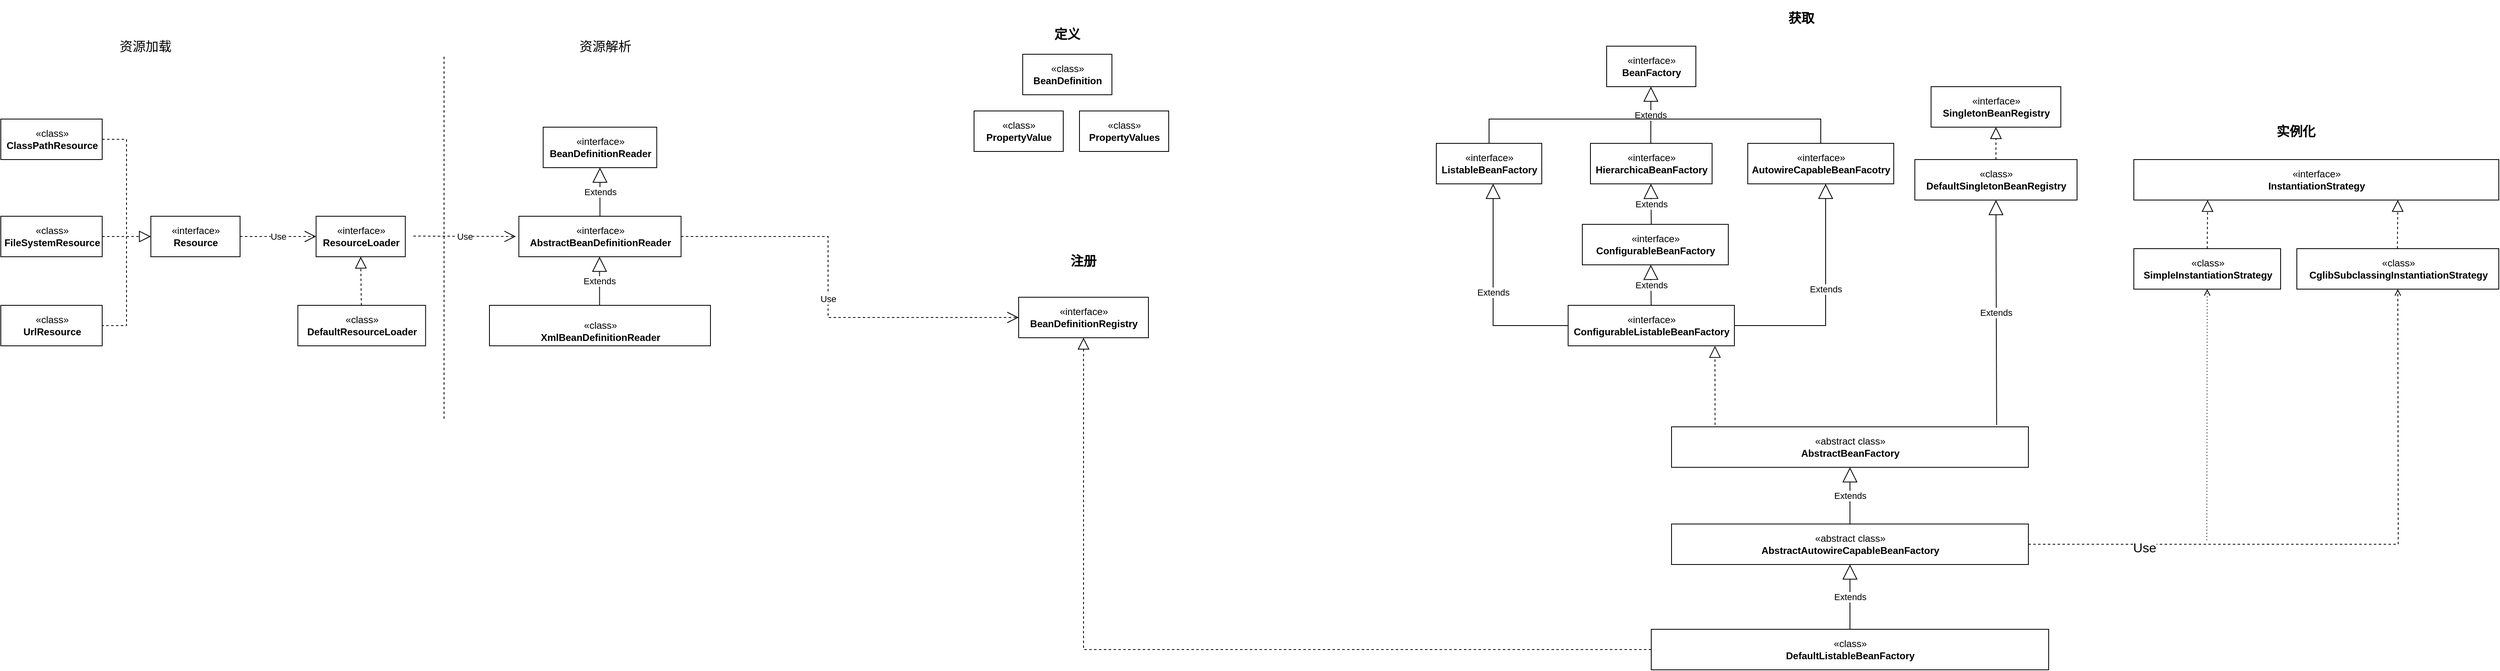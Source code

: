 <mxfile version="20.5.3" type="embed"><diagram id="23iRSUPoRavnBvh4doch" name="Page-1"><mxGraphModel dx="3517" dy="841" grid="1" gridSize="10" guides="1" tooltips="1" connect="1" arrows="1" fold="1" page="1" pageScale="1" pageWidth="827" pageHeight="1169" math="0" shadow="0"><root><mxCell id="0"/><mxCell id="1" parent="0"/><mxCell id="3" value="&lt;br&gt;«interface»&lt;br&gt;&lt;b&gt;BeanFactory&lt;br&gt;&lt;br&gt;&lt;/b&gt;" style="html=1;" parent="1" vertex="1"><mxGeometry x="240" y="70" width="110" height="50" as="geometry"/></mxCell><mxCell id="12" value="&lt;br&gt;«abstract class»&lt;br&gt;&lt;b&gt;AbstractBeanFactory&lt;br&gt;&lt;br&gt;&lt;/b&gt;" style="html=1;" parent="1" vertex="1"><mxGeometry x="320" y="540" width="440" height="50" as="geometry"/></mxCell><mxCell id="15" value="«abstract class»&lt;br&gt;&lt;b&gt;AbstractAutowireCapableBeanFactory&lt;/b&gt;" style="html=1;" parent="1" vertex="1"><mxGeometry x="320" y="660" width="440" height="50" as="geometry"/></mxCell><mxCell id="19" value="«interface»&lt;br&gt;&lt;b&gt;BeanDefinitionRegistry&lt;/b&gt;" style="html=1;" parent="1" vertex="1"><mxGeometry x="-485" y="380" width="160" height="50" as="geometry"/></mxCell><mxCell id="20" value="«class»&lt;br&gt;&lt;b&gt;DefaultListableBeanFactory&lt;/b&gt;" style="html=1;" parent="1" vertex="1"><mxGeometry x="295" y="790" width="490" height="50" as="geometry"/></mxCell><mxCell id="21" value="«interface»&lt;br&gt;&lt;b&gt;SingletonBeanRegistry&lt;/b&gt;" style="html=1;" parent="1" vertex="1"><mxGeometry x="640" y="120" width="160" height="50" as="geometry"/></mxCell><mxCell id="22" value="«class»&lt;br&gt;&lt;b&gt;DefaultSingletonBeanRegistry&lt;/b&gt;" style="html=1;" parent="1" vertex="1"><mxGeometry x="620" y="210" width="200" height="50" as="geometry"/></mxCell><mxCell id="25" value="&lt;br&gt;«class»&lt;br&gt;&lt;b&gt;BeanDefinition&lt;br&gt;&lt;br&gt;&lt;/b&gt;" style="html=1;" parent="1" vertex="1"><mxGeometry x="-480" y="80" width="110" height="50" as="geometry"/></mxCell><object label="" id="27"><mxCell style="endArrow=block;dashed=1;endFill=0;endSize=12;html=1;rounded=0;exitX=0.122;exitY=-0.044;exitDx=0;exitDy=0;exitPerimeter=0;entryX=0.883;entryY=1.004;entryDx=0;entryDy=0;entryPerimeter=0;" parent="1" source="12" target="93" edge="1"><mxGeometry width="160" relative="1" as="geometry"><mxPoint x="390" y="310" as="sourcePoint"/><mxPoint x="610" y="380" as="targetPoint"/></mxGeometry></mxCell></object><mxCell id="28" value="Extends" style="endArrow=block;endSize=16;endFill=0;html=1;rounded=0;entryX=0.5;entryY=1;entryDx=0;entryDy=0;exitX=0.5;exitY=0;exitDx=0;exitDy=0;" parent="1" source="15" target="12" edge="1"><mxGeometry width="160" relative="1" as="geometry"><mxPoint x="389" y="430" as="sourcePoint"/><mxPoint x="505" y="380" as="targetPoint"/></mxGeometry></mxCell><mxCell id="30" value="" style="endArrow=block;dashed=1;endFill=0;endSize=12;html=1;rounded=0;exitX=0.5;exitY=0;exitDx=0;exitDy=0;entryX=0.5;entryY=1;entryDx=0;entryDy=0;" parent="1" source="22" target="21" edge="1"><mxGeometry width="160" relative="1" as="geometry"><mxPoint x="670" y="190" as="sourcePoint"/><mxPoint x="830" y="190" as="targetPoint"/></mxGeometry></mxCell><mxCell id="31" value="" style="endArrow=block;dashed=1;endFill=0;endSize=12;html=1;rounded=0;entryX=0.5;entryY=1;entryDx=0;entryDy=0;exitX=0;exitY=0.5;exitDx=0;exitDy=0;" parent="1" source="20" target="19" edge="1"><mxGeometry width="160" relative="1" as="geometry"><mxPoint x="110" y="530" as="sourcePoint"/><mxPoint x="270" y="390" as="targetPoint"/><Array as="points"><mxPoint x="-405" y="815"/></Array></mxGeometry></mxCell><mxCell id="36" value="&lt;div style=&quot;&quot;&gt;&lt;pre style=&quot;&quot;&gt;&lt;b&gt;&lt;font style=&quot;font-size: 16px;&quot;&gt;注册&lt;/font&gt;&lt;/b&gt;&lt;/pre&gt;&lt;/div&gt;" style="text;html=1;strokeColor=none;fillColor=none;align=center;verticalAlign=middle;whiteSpace=wrap;rounded=0;" parent="1" vertex="1"><mxGeometry x="-435" y="320" width="60" height="30" as="geometry"/></mxCell><mxCell id="37" value="Extends" style="endArrow=block;endSize=16;endFill=0;html=1;rounded=0;entryX=0.5;entryY=1;entryDx=0;entryDy=0;exitX=0.911;exitY=-0.044;exitDx=0;exitDy=0;exitPerimeter=0;" parent="1" source="12" target="22" edge="1"><mxGeometry width="160" relative="1" as="geometry"><mxPoint x="719.88" y="320" as="sourcePoint"/><mxPoint x="830" y="290" as="targetPoint"/></mxGeometry></mxCell><mxCell id="40" value="&lt;div style=&quot;&quot;&gt;&lt;pre style=&quot;&quot;&gt;&lt;b&gt;&lt;font style=&quot;font-size: 16px;&quot;&gt;获取&lt;/font&gt;&lt;/b&gt;&lt;/pre&gt;&lt;/div&gt;" style="text;html=1;strokeColor=none;fillColor=none;align=center;verticalAlign=middle;whiteSpace=wrap;rounded=0;" parent="1" vertex="1"><mxGeometry x="450" y="20" width="60" height="30" as="geometry"/></mxCell><mxCell id="45" value="&lt;div style=&quot;&quot;&gt;&lt;pre style=&quot;&quot;&gt;&lt;b&gt;&lt;font style=&quot;font-size: 16px;&quot;&gt;定义&lt;/font&gt;&lt;/b&gt;&lt;/pre&gt;&lt;/div&gt;" style="text;html=1;strokeColor=none;fillColor=none;align=center;verticalAlign=middle;whiteSpace=wrap;rounded=0;" parent="1" vertex="1"><mxGeometry x="-455" y="40" width="60" height="30" as="geometry"/></mxCell><mxCell id="46" value="«interface»&lt;br&gt;&lt;b&gt;InstantiationStrategy&lt;/b&gt;" style="html=1;" parent="1" vertex="1"><mxGeometry x="890" y="210" width="450" height="50" as="geometry"/></mxCell><mxCell id="47" value="«class»&lt;br&gt;&lt;b&gt;SimpleInstantiationStrategy&lt;/b&gt;" style="html=1;" parent="1" vertex="1"><mxGeometry x="890" y="320" width="181" height="50" as="geometry"/></mxCell><mxCell id="48" value="«class»&lt;br&gt;&lt;b&gt;CglibSubclassingInstantiationStrategy&lt;/b&gt;" style="html=1;" parent="1" vertex="1"><mxGeometry x="1091" y="320" width="249" height="50" as="geometry"/></mxCell><mxCell id="49" value="" style="endArrow=block;dashed=1;endFill=0;endSize=12;html=1;rounded=0;exitX=0.5;exitY=0;exitDx=0;exitDy=0;" parent="1" source="47" edge="1"><mxGeometry width="160" relative="1" as="geometry"><mxPoint x="1000" y="470" as="sourcePoint"/><mxPoint x="981" y="260" as="targetPoint"/></mxGeometry></mxCell><mxCell id="50" value="" style="endArrow=block;dashed=1;endFill=0;endSize=12;html=1;rounded=0;exitX=0.5;exitY=0;exitDx=0;exitDy=0;" parent="1" edge="1"><mxGeometry width="160" relative="1" as="geometry"><mxPoint x="1215" y="320" as="sourcePoint"/><mxPoint x="1215.5" y="260" as="targetPoint"/></mxGeometry></mxCell><mxCell id="51" value="&lt;div style=&quot;&quot;&gt;&lt;pre style=&quot;&quot;&gt;&lt;div style=&quot;&quot;&gt;&lt;pre style=&quot;&quot;&gt;&lt;b&gt;&lt;font style=&quot;font-size: 16px;&quot;&gt;实例化&lt;/font&gt;&lt;/b&gt;&lt;/pre&gt;&lt;/div&gt;&lt;/pre&gt;&lt;/div&gt;" style="text;html=1;strokeColor=none;fillColor=none;align=center;verticalAlign=middle;whiteSpace=wrap;rounded=0;" parent="1" vertex="1"><mxGeometry x="1060" y="160" width="60" height="30" as="geometry"/></mxCell><mxCell id="52" value="Extends" style="endArrow=block;endSize=16;endFill=0;html=1;rounded=0;entryX=0.5;entryY=1;entryDx=0;entryDy=0;exitX=0.5;exitY=0;exitDx=0;exitDy=0;" parent="1" source="20" edge="1" target="15"><mxGeometry width="160" relative="1" as="geometry"><mxPoint x="529" y="540" as="sourcePoint"/><mxPoint x="529" y="480" as="targetPoint"/></mxGeometry></mxCell><mxCell id="53" value="Use" style="endArrow=open;dashed=1;html=1;rounded=0;fontSize=16;entryX=0.5;entryY=1;entryDx=0;entryDy=0;exitX=1;exitY=0.5;exitDx=0;exitDy=0;" parent="1" target="48" edge="1" source="15"><mxGeometry x="-0.629" y="-4" width="160" relative="1" as="geometry"><mxPoint x="760" y="454.5" as="sourcePoint"/><mxPoint x="1220" y="380" as="targetPoint"/><Array as="points"><mxPoint x="1216" y="685"/></Array><mxPoint as="offset"/></mxGeometry></mxCell><mxCell id="58" value="" style="endArrow=open;dashed=1;html=1;dashPattern=1 3;strokeWidth=1;rounded=0;fontSize=16;endFill=0;entryX=0.5;entryY=1;entryDx=0;entryDy=0;" parent="1" target="47" edge="1"><mxGeometry width="50" height="50" relative="1" as="geometry"><mxPoint x="980" y="680" as="sourcePoint"/><mxPoint x="980" y="390" as="targetPoint"/></mxGeometry></mxCell><mxCell id="59" value="&lt;br&gt;«class»&lt;br&gt;&lt;b&gt;PropertyValue&lt;br&gt;&lt;br&gt;&lt;/b&gt;" style="html=1;" parent="1" vertex="1"><mxGeometry x="-540" y="150" width="110" height="50" as="geometry"/></mxCell><mxCell id="60" value="&lt;br&gt;«class»&lt;br&gt;&lt;b&gt;PropertyValues&lt;br&gt;&lt;br&gt;&lt;/b&gt;" style="html=1;" parent="1" vertex="1"><mxGeometry x="-410" y="150" width="110" height="50" as="geometry"/></mxCell><mxCell id="62" value="«interface»&lt;br&gt;&lt;b&gt;Resource&lt;/b&gt;" style="html=1;" parent="1" vertex="1"><mxGeometry x="-1555" y="280" width="110" height="50" as="geometry"/></mxCell><mxCell id="63" value="«interface»&lt;br&gt;&lt;b&gt;ResourceLoader&lt;/b&gt;" style="html=1;" parent="1" vertex="1"><mxGeometry x="-1351.25" y="280" width="110" height="50" as="geometry"/></mxCell><mxCell id="64" value="&lt;br&gt;«class»&lt;br&gt;&lt;b&gt;ClassPathResource&lt;br&gt;&lt;br&gt;&lt;/b&gt;" style="html=1;" parent="1" vertex="1"><mxGeometry x="-1740" y="160" width="125" height="50" as="geometry"/></mxCell><mxCell id="65" value="&lt;br&gt;«class»&lt;br&gt;&lt;b&gt;FileSystemResource&lt;br&gt;&lt;br&gt;&lt;/b&gt;" style="html=1;" parent="1" vertex="1"><mxGeometry x="-1740" y="280" width="125" height="50" as="geometry"/></mxCell><mxCell id="66" value="&lt;br&gt;«class»&lt;br&gt;&lt;b&gt;UrlResource&lt;br&gt;&lt;br&gt;&lt;/b&gt;" style="html=1;" parent="1" vertex="1"><mxGeometry x="-1740" y="390" width="125" height="50" as="geometry"/></mxCell><mxCell id="68" value="" style="endArrow=block;dashed=1;endFill=0;endSize=12;html=1;rounded=0;exitX=1;exitY=0.5;exitDx=0;exitDy=0;entryX=0;entryY=0.5;entryDx=0;entryDy=0;" edge="1" parent="1" source="65" target="62"><mxGeometry width="160" relative="1" as="geometry"><mxPoint x="-1647.68" y="280" as="sourcePoint"/><mxPoint x="-1514.98" y="233" as="targetPoint"/></mxGeometry></mxCell><mxCell id="70" value="" style="endArrow=none;dashed=1;html=1;rounded=0;entryX=1;entryY=0.5;entryDx=0;entryDy=0;exitX=1;exitY=0.5;exitDx=0;exitDy=0;" edge="1" parent="1" source="64" target="66"><mxGeometry width="50" height="50" relative="1" as="geometry"><mxPoint x="-1670" y="270" as="sourcePoint"/><mxPoint x="-1375" y="250" as="targetPoint"/><Array as="points"><mxPoint x="-1585" y="185"/><mxPoint x="-1585" y="300"/><mxPoint x="-1585" y="415"/></Array></mxGeometry></mxCell><mxCell id="71" value="&lt;br&gt;«class»&lt;br&gt;&lt;b&gt;DefaultResourceLoader&lt;br&gt;&lt;br&gt;&lt;/b&gt;" style="html=1;" vertex="1" parent="1"><mxGeometry x="-1373.75" y="390" width="157.5" height="50" as="geometry"/></mxCell><mxCell id="72" value="" style="endArrow=block;dashed=1;endFill=0;endSize=12;html=1;rounded=0;exitX=0.5;exitY=0;exitDx=0;exitDy=0;entryX=0.5;entryY=1;entryDx=0;entryDy=0;" edge="1" parent="1" target="63"><mxGeometry width="160" relative="1" as="geometry"><mxPoint x="-1295.5" y="390" as="sourcePoint"/><mxPoint x="-1295.5" y="340" as="targetPoint"/></mxGeometry></mxCell><mxCell id="73" value="«interface»&lt;br&gt;&lt;b&gt;BeanDefinitionReader&lt;/b&gt;" style="html=1;" vertex="1" parent="1"><mxGeometry x="-1071.25" y="170" width="140" height="50" as="geometry"/></mxCell><mxCell id="74" value="«interface»&lt;br&gt;&lt;b&gt;AbstractBeanDefinitionReader&lt;/b&gt;" style="html=1;" vertex="1" parent="1"><mxGeometry x="-1101.25" y="280" width="200" height="50" as="geometry"/></mxCell><mxCell id="75" value="&lt;br&gt;«class»&lt;br&gt;&lt;b&gt;XmlBeanDefinitionReader&lt;br&gt;&lt;/b&gt;" style="html=1;" vertex="1" parent="1"><mxGeometry x="-1137.5" y="390" width="272.5" height="50" as="geometry"/></mxCell><mxCell id="76" value="Use" style="endArrow=open;endSize=12;dashed=1;html=1;rounded=0;exitX=1;exitY=0.5;exitDx=0;exitDy=0;entryX=0;entryY=0.5;entryDx=0;entryDy=0;" edge="1" parent="1" source="62" target="63"><mxGeometry width="160" relative="1" as="geometry"><mxPoint x="-1365" y="300" as="sourcePoint"/><mxPoint x="-1365" y="320" as="targetPoint"/></mxGeometry></mxCell><mxCell id="78" value="Extends" style="endArrow=block;endSize=16;endFill=0;html=1;rounded=0;exitX=0.5;exitY=0;exitDx=0;exitDy=0;entryX=0.5;entryY=1;entryDx=0;entryDy=0;" edge="1" parent="1" source="74" target="73"><mxGeometry width="160" relative="1" as="geometry"><mxPoint x="-885" y="230" as="sourcePoint"/><mxPoint x="-725" y="230" as="targetPoint"/></mxGeometry></mxCell><mxCell id="79" value="Extends" style="endArrow=block;endSize=16;endFill=0;html=1;rounded=0;exitX=0.5;exitY=0;exitDx=0;exitDy=0;entryX=0.5;entryY=1;entryDx=0;entryDy=0;" edge="1" parent="1"><mxGeometry width="160" relative="1" as="geometry"><mxPoint x="-1001.75" y="390" as="sourcePoint"/><mxPoint x="-1001.75" y="330" as="targetPoint"/></mxGeometry></mxCell><mxCell id="80" value="Use" style="endArrow=open;endSize=12;dashed=1;html=1;rounded=0;exitX=1;exitY=0.5;exitDx=0;exitDy=0;" edge="1" parent="1"><mxGeometry width="160" relative="1" as="geometry"><mxPoint x="-1231.25" y="304.5" as="sourcePoint"/><mxPoint x="-1105" y="305" as="targetPoint"/></mxGeometry></mxCell><mxCell id="81" value="Use" style="endArrow=open;endSize=12;dashed=1;html=1;rounded=0;exitX=1;exitY=0.5;exitDx=0;exitDy=0;entryX=0;entryY=0.5;entryDx=0;entryDy=0;" edge="1" parent="1" source="74" target="19"><mxGeometry width="160" relative="1" as="geometry"><mxPoint x="-610" y="494.5" as="sourcePoint"/><mxPoint x="-483.75" y="495" as="targetPoint"/><Array as="points"><mxPoint x="-720" y="305"/><mxPoint x="-720" y="405"/></Array></mxGeometry></mxCell><mxCell id="82" value="&lt;div style=&quot;font-family: &amp;quot;DejaVu Sans Mono&amp;quot;, monospace; font-size: 12pt;&quot;&gt;&lt;pre style=&quot;&quot;&gt;&lt;font style=&quot;background-color: rgb(255, 255, 255);&quot;&gt;资源加载&lt;/font&gt;&lt;/pre&gt;&lt;/div&gt;" style="text;html=1;align=center;verticalAlign=middle;resizable=0;points=[];autosize=1;strokeColor=none;fillColor=none;" vertex="1" parent="1"><mxGeometry x="-1607" y="40" width="90" height="60" as="geometry"/></mxCell><mxCell id="83" value="" style="endArrow=none;dashed=1;html=1;rounded=0;" edge="1" parent="1"><mxGeometry width="50" height="50" relative="1" as="geometry"><mxPoint x="-1193.5" y="530" as="sourcePoint"/><mxPoint x="-1193.5" y="80" as="targetPoint"/></mxGeometry></mxCell><mxCell id="84" value="&lt;div style=&quot;font-family: &amp;quot;DejaVu Sans Mono&amp;quot;, monospace; font-size: 12pt;&quot;&gt;&lt;pre style=&quot;&quot;&gt;&lt;font style=&quot;background-color: rgb(255, 255, 255);&quot;&gt;资源&lt;/font&gt;解析&lt;/pre&gt;&lt;/div&gt;" style="text;html=1;align=center;verticalAlign=middle;resizable=0;points=[];autosize=1;strokeColor=none;fillColor=none;" vertex="1" parent="1"><mxGeometry x="-1040" y="40" width="90" height="60" as="geometry"/></mxCell><mxCell id="86" value="&lt;br&gt;«interface»&lt;br&gt;&lt;b&gt;ListableBeanFactory&lt;br&gt;&lt;br&gt;&lt;/b&gt;" style="html=1;" vertex="1" parent="1"><mxGeometry x="30" y="190" width="130" height="50" as="geometry"/></mxCell><mxCell id="87" value="&lt;br&gt;«interface»&lt;br&gt;&lt;b&gt;HierarchicaBeanFactory&lt;br&gt;&lt;br&gt;&lt;/b&gt;" style="html=1;" vertex="1" parent="1"><mxGeometry x="220" y="190" width="150" height="50" as="geometry"/></mxCell><mxCell id="88" value="&lt;br&gt;«interface»&lt;br&gt;&lt;b&gt;AutowireCapableBeanFacotry&lt;br&gt;&lt;br&gt;&lt;/b&gt;" style="html=1;" vertex="1" parent="1"><mxGeometry x="414" y="190" width="180" height="50" as="geometry"/></mxCell><mxCell id="89" value="Extends" style="endArrow=block;endSize=16;endFill=0;html=1;rounded=0;entryX=0.496;entryY=1;entryDx=0;entryDy=0;exitX=0.727;exitY=0;exitDx=0;exitDy=0;exitPerimeter=0;entryPerimeter=0;" edge="1" parent="1" target="3"><mxGeometry width="160" relative="1" as="geometry"><mxPoint x="294.41" y="190" as="sourcePoint"/><mxPoint x="294.53" y="130" as="targetPoint"/></mxGeometry></mxCell><mxCell id="90" value="" style="endArrow=none;html=1;rounded=0;fontColor=#000000;entryX=0.5;entryY=0;entryDx=0;entryDy=0;exitX=0.5;exitY=0;exitDx=0;exitDy=0;" edge="1" parent="1" source="86" target="88"><mxGeometry width="50" height="50" relative="1" as="geometry"><mxPoint x="90" y="180" as="sourcePoint"/><mxPoint x="520" y="160" as="targetPoint"/><Array as="points"><mxPoint x="95" y="160"/><mxPoint x="504" y="160"/></Array></mxGeometry></mxCell><mxCell id="91" value="&lt;br&gt;«interface»&lt;br&gt;&lt;b&gt;ConfigurableBeanFactory&lt;br&gt;&lt;br&gt;&lt;/b&gt;" style="html=1;" vertex="1" parent="1"><mxGeometry x="210" y="290" width="180" height="50" as="geometry"/></mxCell><mxCell id="92" value="Extends" style="endArrow=block;endSize=16;endFill=0;html=1;rounded=0;entryX=0.5;entryY=1;entryDx=0;entryDy=0;" edge="1" parent="1"><mxGeometry width="160" relative="1" as="geometry"><mxPoint x="295" y="290" as="sourcePoint"/><mxPoint x="294.53" y="240" as="targetPoint"/></mxGeometry></mxCell><mxCell id="93" value="&lt;br&gt;«interface»&lt;br&gt;&lt;b&gt;ConfigurableListableBeanFactory&lt;br&gt;&lt;br&gt;&lt;/b&gt;" style="html=1;" vertex="1" parent="1"><mxGeometry x="192.5" y="390" width="205" height="50" as="geometry"/></mxCell><mxCell id="94" value="Extends" style="endArrow=block;endSize=16;endFill=0;html=1;rounded=0;entryX=0.496;entryY=1;entryDx=0;entryDy=0;entryPerimeter=0;" edge="1" parent="1"><mxGeometry width="160" relative="1" as="geometry"><mxPoint x="294.85" y="390" as="sourcePoint"/><mxPoint x="294.41" y="340" as="targetPoint"/></mxGeometry></mxCell><mxCell id="96" value="Extends" style="endArrow=block;endSize=16;endFill=0;html=1;rounded=0;entryX=0.5;entryY=1;entryDx=0;entryDy=0;exitX=0;exitY=0.5;exitDx=0;exitDy=0;" edge="1" parent="1" source="93"><mxGeometry width="160" relative="1" as="geometry"><mxPoint x="-200" y="295" as="sourcePoint"/><mxPoint x="100" y="240" as="targetPoint"/><Array as="points"><mxPoint x="100" y="415"/></Array></mxGeometry></mxCell><mxCell id="97" value="Extends" style="endArrow=block;endSize=16;endFill=0;html=1;rounded=0;entryX=0.5;entryY=1;entryDx=0;entryDy=0;exitX=1;exitY=0.5;exitDx=0;exitDy=0;" edge="1" parent="1" source="93"><mxGeometry x="0.096" width="160" relative="1" as="geometry"><mxPoint x="602.5" y="415" as="sourcePoint"/><mxPoint x="510" y="240" as="targetPoint"/><Array as="points"><mxPoint x="510" y="415"/></Array><mxPoint as="offset"/></mxGeometry></mxCell></root></mxGraphModel></diagram></mxfile>